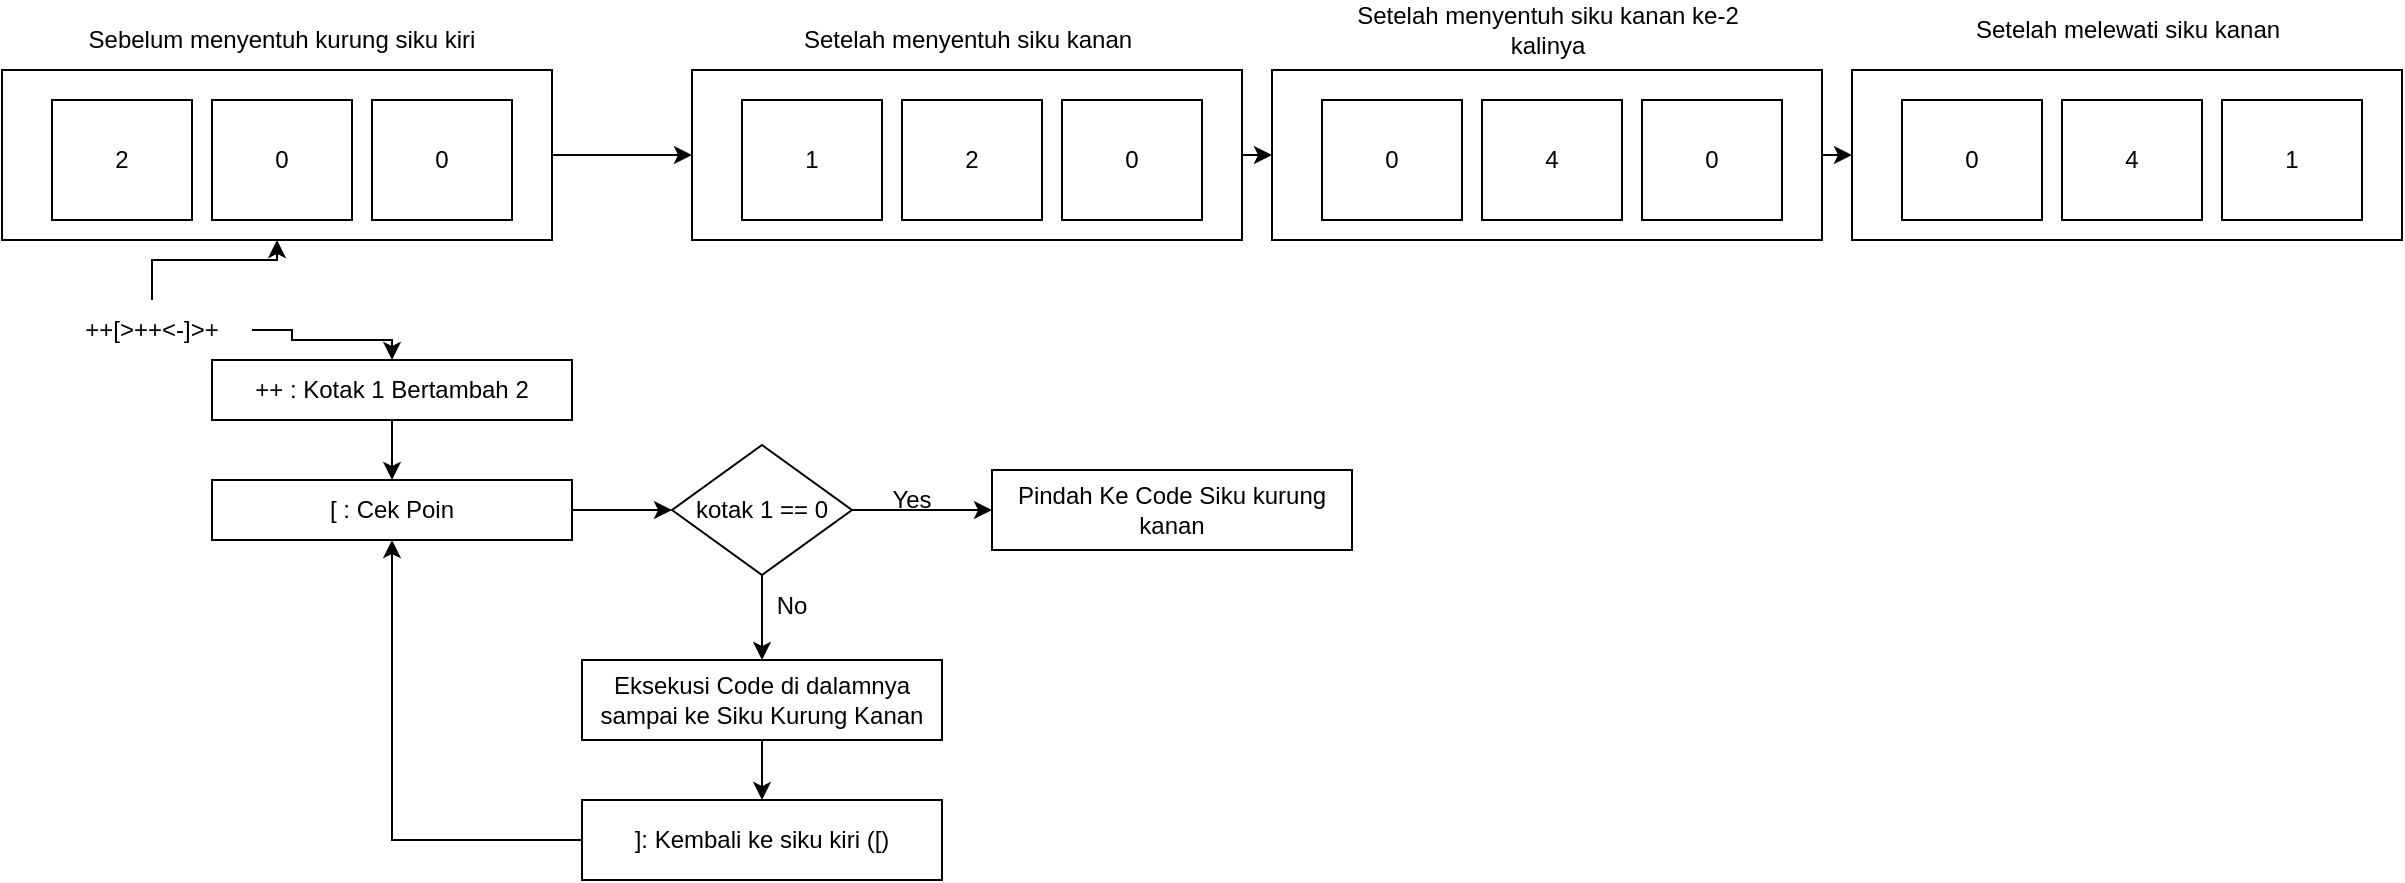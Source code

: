 <mxfile version="20.6.0" type="github"><diagram id="ffeGXfNFJWeOFWUM6GgP" name="Page-1"><mxGraphModel dx="786" dy="460" grid="1" gridSize="10" guides="1" tooltips="1" connect="1" arrows="1" fold="1" page="1" pageScale="1" pageWidth="850" pageHeight="1100" math="0" shadow="0"><root><mxCell id="0"/><mxCell id="1" parent="0"/><mxCell id="ar8Is6pf8-nEaWkwHUMA-42" style="edgeStyle=orthogonalEdgeStyle;rounded=0;orthogonalLoop=1;jettySize=auto;html=1;exitX=1;exitY=0.5;exitDx=0;exitDy=0;entryX=0;entryY=0.5;entryDx=0;entryDy=0;" edge="1" parent="1" source="ar8Is6pf8-nEaWkwHUMA-23" target="ar8Is6pf8-nEaWkwHUMA-24"><mxGeometry relative="1" as="geometry"/></mxCell><mxCell id="ar8Is6pf8-nEaWkwHUMA-23" value="" style="rounded=0;whiteSpace=wrap;html=1;" vertex="1" parent="1"><mxGeometry x="115" y="75" width="275" height="85" as="geometry"/></mxCell><mxCell id="ar8Is6pf8-nEaWkwHUMA-1" value="2" style="rounded=0;whiteSpace=wrap;html=1;" vertex="1" parent="1"><mxGeometry x="140" y="90" width="70" height="60" as="geometry"/></mxCell><mxCell id="ar8Is6pf8-nEaWkwHUMA-2" value="0" style="rounded=0;whiteSpace=wrap;html=1;" vertex="1" parent="1"><mxGeometry x="220" y="90" width="70" height="60" as="geometry"/></mxCell><mxCell id="ar8Is6pf8-nEaWkwHUMA-3" value="0" style="rounded=0;whiteSpace=wrap;html=1;" vertex="1" parent="1"><mxGeometry x="300" y="90" width="70" height="60" as="geometry"/></mxCell><mxCell id="ar8Is6pf8-nEaWkwHUMA-6" style="edgeStyle=orthogonalEdgeStyle;rounded=0;orthogonalLoop=1;jettySize=auto;html=1;exitX=1;exitY=0.5;exitDx=0;exitDy=0;entryX=0.5;entryY=0;entryDx=0;entryDy=0;" edge="1" parent="1" source="ar8Is6pf8-nEaWkwHUMA-4" target="ar8Is6pf8-nEaWkwHUMA-5"><mxGeometry relative="1" as="geometry"><Array as="points"><mxPoint x="260" y="205"/><mxPoint x="260" y="210"/><mxPoint x="310" y="210"/></Array></mxGeometry></mxCell><mxCell id="ar8Is6pf8-nEaWkwHUMA-41" style="edgeStyle=orthogonalEdgeStyle;rounded=0;orthogonalLoop=1;jettySize=auto;html=1;exitX=0.5;exitY=0;exitDx=0;exitDy=0;entryX=0.5;entryY=1;entryDx=0;entryDy=0;" edge="1" parent="1" source="ar8Is6pf8-nEaWkwHUMA-4" target="ar8Is6pf8-nEaWkwHUMA-23"><mxGeometry relative="1" as="geometry"/></mxCell><mxCell id="ar8Is6pf8-nEaWkwHUMA-4" value="++[&amp;gt;++&amp;lt;-]&amp;gt;+" style="text;html=1;strokeColor=none;fillColor=none;align=center;verticalAlign=middle;whiteSpace=wrap;rounded=0;" vertex="1" parent="1"><mxGeometry x="140" y="190" width="100" height="30" as="geometry"/></mxCell><mxCell id="ar8Is6pf8-nEaWkwHUMA-9" value="" style="edgeStyle=orthogonalEdgeStyle;rounded=0;orthogonalLoop=1;jettySize=auto;html=1;" edge="1" parent="1" source="ar8Is6pf8-nEaWkwHUMA-5" target="ar8Is6pf8-nEaWkwHUMA-8"><mxGeometry relative="1" as="geometry"/></mxCell><mxCell id="ar8Is6pf8-nEaWkwHUMA-5" value="++ : Kotak 1 Bertambah 2" style="rounded=0;whiteSpace=wrap;html=1;" vertex="1" parent="1"><mxGeometry x="220" y="220" width="180" height="30" as="geometry"/></mxCell><mxCell id="ar8Is6pf8-nEaWkwHUMA-11" value="" style="edgeStyle=orthogonalEdgeStyle;rounded=0;orthogonalLoop=1;jettySize=auto;html=1;" edge="1" parent="1" source="ar8Is6pf8-nEaWkwHUMA-8" target="ar8Is6pf8-nEaWkwHUMA-10"><mxGeometry relative="1" as="geometry"/></mxCell><mxCell id="ar8Is6pf8-nEaWkwHUMA-8" value="[ : Cek Poin" style="rounded=0;whiteSpace=wrap;html=1;" vertex="1" parent="1"><mxGeometry x="220" y="280" width="180" height="30" as="geometry"/></mxCell><mxCell id="ar8Is6pf8-nEaWkwHUMA-13" value="" style="edgeStyle=orthogonalEdgeStyle;rounded=0;orthogonalLoop=1;jettySize=auto;html=1;" edge="1" parent="1" source="ar8Is6pf8-nEaWkwHUMA-10" target="ar8Is6pf8-nEaWkwHUMA-12"><mxGeometry relative="1" as="geometry"/></mxCell><mxCell id="ar8Is6pf8-nEaWkwHUMA-16" value="" style="edgeStyle=orthogonalEdgeStyle;rounded=0;orthogonalLoop=1;jettySize=auto;html=1;" edge="1" parent="1" source="ar8Is6pf8-nEaWkwHUMA-10" target="ar8Is6pf8-nEaWkwHUMA-15"><mxGeometry relative="1" as="geometry"/></mxCell><mxCell id="ar8Is6pf8-nEaWkwHUMA-10" value="kotak 1 == 0" style="rhombus;whiteSpace=wrap;html=1;rounded=0;" vertex="1" parent="1"><mxGeometry x="450" y="262.5" width="90" height="65" as="geometry"/></mxCell><mxCell id="ar8Is6pf8-nEaWkwHUMA-12" value="Pindah Ke Code Siku kurung kanan" style="rounded=0;whiteSpace=wrap;html=1;" vertex="1" parent="1"><mxGeometry x="610" y="275" width="180" height="40" as="geometry"/></mxCell><mxCell id="ar8Is6pf8-nEaWkwHUMA-14" value="Yes" style="text;html=1;strokeColor=none;fillColor=none;align=center;verticalAlign=middle;whiteSpace=wrap;rounded=0;" vertex="1" parent="1"><mxGeometry x="540" y="275" width="60" height="30" as="geometry"/></mxCell><mxCell id="ar8Is6pf8-nEaWkwHUMA-19" value="" style="edgeStyle=orthogonalEdgeStyle;rounded=0;orthogonalLoop=1;jettySize=auto;html=1;" edge="1" parent="1" source="ar8Is6pf8-nEaWkwHUMA-15" target="ar8Is6pf8-nEaWkwHUMA-18"><mxGeometry relative="1" as="geometry"/></mxCell><mxCell id="ar8Is6pf8-nEaWkwHUMA-15" value="Eksekusi Code di dalamnya sampai ke Siku Kurung Kanan" style="rounded=0;whiteSpace=wrap;html=1;" vertex="1" parent="1"><mxGeometry x="405" y="370" width="180" height="40" as="geometry"/></mxCell><mxCell id="ar8Is6pf8-nEaWkwHUMA-17" value="No" style="text;html=1;strokeColor=none;fillColor=none;align=center;verticalAlign=middle;whiteSpace=wrap;rounded=0;" vertex="1" parent="1"><mxGeometry x="480" y="327.5" width="60" height="30" as="geometry"/></mxCell><mxCell id="ar8Is6pf8-nEaWkwHUMA-20" style="edgeStyle=orthogonalEdgeStyle;rounded=0;orthogonalLoop=1;jettySize=auto;html=1;" edge="1" parent="1" source="ar8Is6pf8-nEaWkwHUMA-18" target="ar8Is6pf8-nEaWkwHUMA-8"><mxGeometry relative="1" as="geometry"/></mxCell><mxCell id="ar8Is6pf8-nEaWkwHUMA-18" value="]: Kembali ke siku kiri ([)" style="rounded=0;whiteSpace=wrap;html=1;" vertex="1" parent="1"><mxGeometry x="405" y="440" width="180" height="40" as="geometry"/></mxCell><mxCell id="ar8Is6pf8-nEaWkwHUMA-43" style="edgeStyle=orthogonalEdgeStyle;rounded=0;orthogonalLoop=1;jettySize=auto;html=1;exitX=1;exitY=0.5;exitDx=0;exitDy=0;entryX=0;entryY=0.5;entryDx=0;entryDy=0;" edge="1" parent="1" source="ar8Is6pf8-nEaWkwHUMA-24" target="ar8Is6pf8-nEaWkwHUMA-30"><mxGeometry relative="1" as="geometry"/></mxCell><mxCell id="ar8Is6pf8-nEaWkwHUMA-24" value="" style="rounded=0;whiteSpace=wrap;html=1;" vertex="1" parent="1"><mxGeometry x="460" y="75" width="275" height="85" as="geometry"/></mxCell><mxCell id="ar8Is6pf8-nEaWkwHUMA-25" value="1" style="rounded=0;whiteSpace=wrap;html=1;" vertex="1" parent="1"><mxGeometry x="485" y="90" width="70" height="60" as="geometry"/></mxCell><mxCell id="ar8Is6pf8-nEaWkwHUMA-26" value="2" style="rounded=0;whiteSpace=wrap;html=1;" vertex="1" parent="1"><mxGeometry x="565" y="90" width="70" height="60" as="geometry"/></mxCell><mxCell id="ar8Is6pf8-nEaWkwHUMA-27" value="0" style="rounded=0;whiteSpace=wrap;html=1;" vertex="1" parent="1"><mxGeometry x="645" y="90" width="70" height="60" as="geometry"/></mxCell><mxCell id="ar8Is6pf8-nEaWkwHUMA-28" value="Sebelum menyentuh kurung siku kiri" style="text;html=1;strokeColor=none;fillColor=none;align=center;verticalAlign=middle;whiteSpace=wrap;rounded=0;" vertex="1" parent="1"><mxGeometry x="150" y="45" width="210" height="30" as="geometry"/></mxCell><mxCell id="ar8Is6pf8-nEaWkwHUMA-29" value="Setelah menyentuh siku kanan" style="text;html=1;strokeColor=none;fillColor=none;align=center;verticalAlign=middle;whiteSpace=wrap;rounded=0;" vertex="1" parent="1"><mxGeometry x="492.5" y="50" width="210" height="20" as="geometry"/></mxCell><mxCell id="ar8Is6pf8-nEaWkwHUMA-45" style="edgeStyle=orthogonalEdgeStyle;rounded=0;orthogonalLoop=1;jettySize=auto;html=1;exitX=1;exitY=0.5;exitDx=0;exitDy=0;entryX=0;entryY=0.5;entryDx=0;entryDy=0;" edge="1" parent="1" source="ar8Is6pf8-nEaWkwHUMA-30" target="ar8Is6pf8-nEaWkwHUMA-35"><mxGeometry relative="1" as="geometry"/></mxCell><mxCell id="ar8Is6pf8-nEaWkwHUMA-30" value="" style="rounded=0;whiteSpace=wrap;html=1;" vertex="1" parent="1"><mxGeometry x="750" y="75" width="275" height="85" as="geometry"/></mxCell><mxCell id="ar8Is6pf8-nEaWkwHUMA-31" value="0" style="rounded=0;whiteSpace=wrap;html=1;" vertex="1" parent="1"><mxGeometry x="775" y="90" width="70" height="60" as="geometry"/></mxCell><mxCell id="ar8Is6pf8-nEaWkwHUMA-32" value="4" style="rounded=0;whiteSpace=wrap;html=1;" vertex="1" parent="1"><mxGeometry x="855" y="90" width="70" height="60" as="geometry"/></mxCell><mxCell id="ar8Is6pf8-nEaWkwHUMA-33" value="0" style="rounded=0;whiteSpace=wrap;html=1;" vertex="1" parent="1"><mxGeometry x="935" y="90" width="70" height="60" as="geometry"/></mxCell><mxCell id="ar8Is6pf8-nEaWkwHUMA-34" value="Setelah menyentuh siku kanan ke-2 kalinya" style="text;html=1;strokeColor=none;fillColor=none;align=center;verticalAlign=middle;whiteSpace=wrap;rounded=0;" vertex="1" parent="1"><mxGeometry x="782.5" y="40" width="210" height="30" as="geometry"/></mxCell><mxCell id="ar8Is6pf8-nEaWkwHUMA-35" value="" style="rounded=0;whiteSpace=wrap;html=1;" vertex="1" parent="1"><mxGeometry x="1040" y="75" width="275" height="85" as="geometry"/></mxCell><mxCell id="ar8Is6pf8-nEaWkwHUMA-36" value="0" style="rounded=0;whiteSpace=wrap;html=1;" vertex="1" parent="1"><mxGeometry x="1065" y="90" width="70" height="60" as="geometry"/></mxCell><mxCell id="ar8Is6pf8-nEaWkwHUMA-37" value="4" style="rounded=0;whiteSpace=wrap;html=1;" vertex="1" parent="1"><mxGeometry x="1145" y="90" width="70" height="60" as="geometry"/></mxCell><mxCell id="ar8Is6pf8-nEaWkwHUMA-38" value="1" style="rounded=0;whiteSpace=wrap;html=1;" vertex="1" parent="1"><mxGeometry x="1225" y="90" width="70" height="60" as="geometry"/></mxCell><mxCell id="ar8Is6pf8-nEaWkwHUMA-39" value="Setelah melewati siku kanan " style="text;html=1;strokeColor=none;fillColor=none;align=center;verticalAlign=middle;whiteSpace=wrap;rounded=0;" vertex="1" parent="1"><mxGeometry x="1072.5" y="40" width="210" height="30" as="geometry"/></mxCell></root></mxGraphModel></diagram></mxfile>